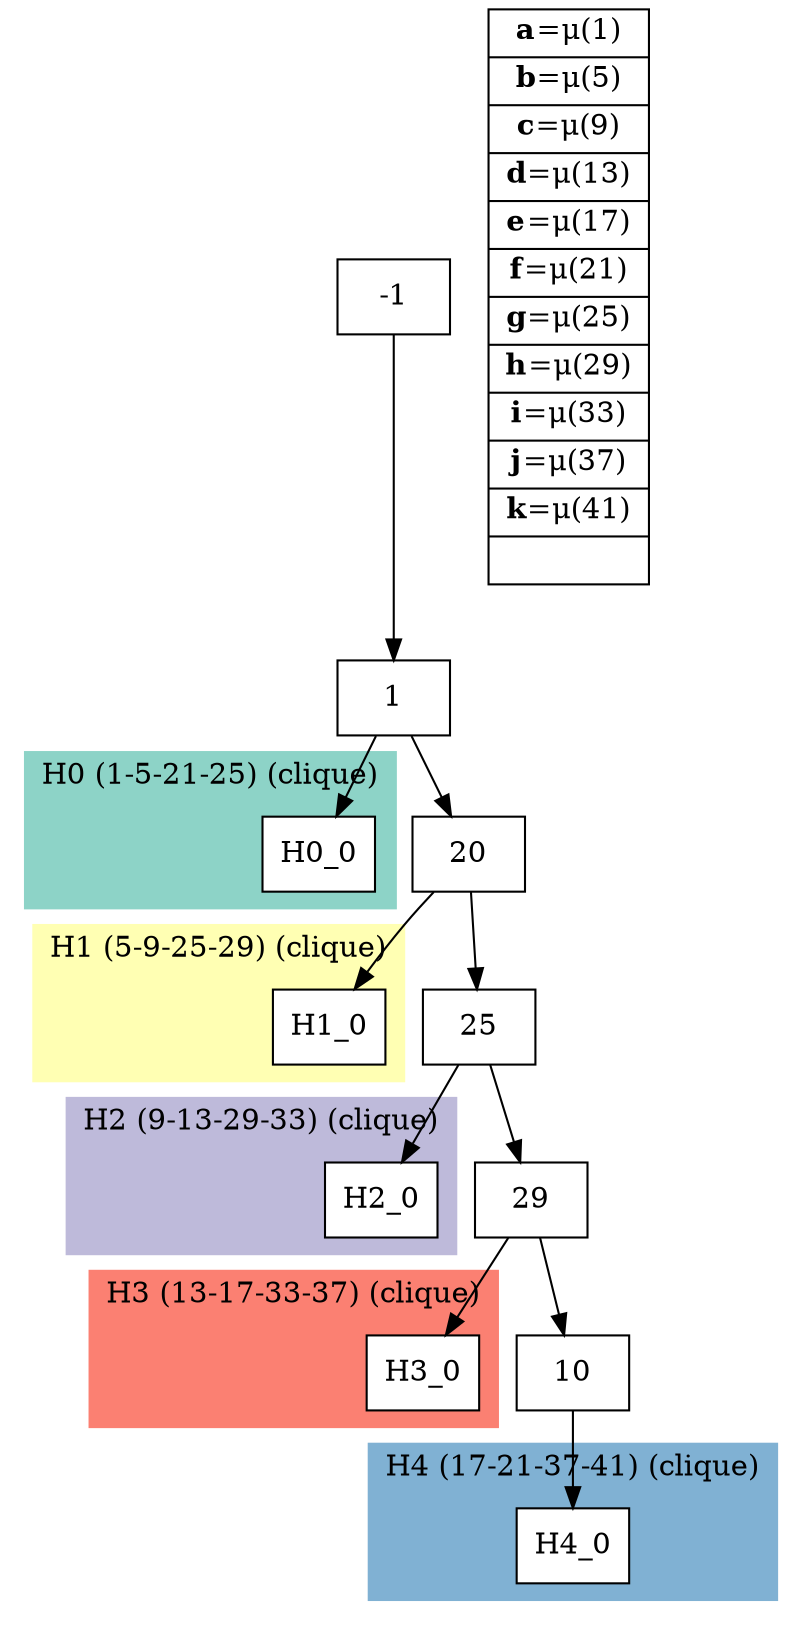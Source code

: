 digraph G {
    node [shape=box];
    subgraph cluster0 {
        node [style=filled,fillcolor=white];
        labeljust="l";
        style=filled;
        color="#8DD3C7";
        H0_0;
        label="H0 (1-5-21-25) (clique)";
    }
    subgraph cluster1 {
        node [style=filled,fillcolor=white];
        labeljust="l";
        style=filled;
        color="#FFFFB3";
        H1_0;
        label="H1 (5-9-25-29) (clique)";
    }
    subgraph cluster2 {
        node [style=filled,fillcolor=white];
        labeljust="l";
        style=filled;
        color="#BEBADA";
        H2_0;
        label="H2 (9-13-29-33) (clique)";
    }
    subgraph cluster3 {
        node [style=filled,fillcolor=white];
        labeljust="l";
        style=filled;
        color="#FB8072";
        H3_0;
        label="H3 (13-17-33-37) (clique)";
    }
    subgraph cluster4 {
        node [style=filled,fillcolor=white];
        labeljust="l";
        style=filled;
        color="#80B1D3";
        H4_0;
        label="H4 (17-21-37-41) (clique)";
    }
     1 [image="miscellani_latex/K5_1.jpg"];
     -1  ->  1;
     H0_0 [image="miscellani_latex/K5_H0_0.jpg"];
     1  ->  H0_0;
     20 [image="miscellani_latex/K5_20.jpg"];
     1  ->  20;
     H1_0 [image="miscellani_latex/K5_H1_0.jpg"];
     20  ->  H1_0;
     25 [image="miscellani_latex/K5_25.jpg"];
     20  ->  25;
     H2_0 [image="miscellani_latex/K5_H2_0.jpg"];
     25  ->  H2_0;
     29 [image="miscellani_latex/K5_29.jpg"];
     25  ->  29;
     H3_0 [image="miscellani_latex/K5_H3_0.jpg"];
     29  ->  H3_0;
     10 [image="miscellani_latex/K5_10.jpg"];
     29  ->  10;
     H4_0 [image="miscellani_latex/K5_H4_0.jpg"];
     10  ->  H4_0;
    labels [shape=record,label= <{<b>a</b>=&#956;(1) | <b>b</b>=&#956;(5) | <b>c</b>=&#956;(9) | <b>d</b>=&#956;(13) | <b>e</b>=&#956;(17) | <b>f</b>=&#956;(21) | <b>g</b>=&#956;(25) | <b>h</b>=&#956;(29) | <b>i</b>=&#956;(33) | <b>j</b>=&#956;(37) | <b>k</b>=&#956;(41) | }> ];
}
